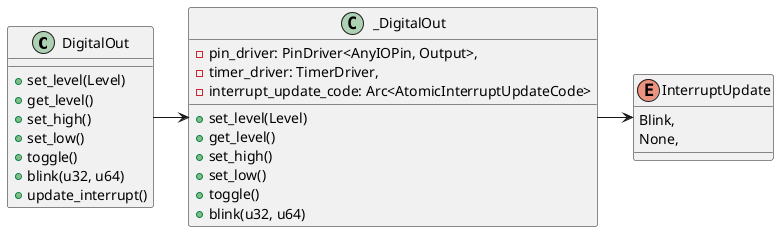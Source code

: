 @startuml digital_out

class DigitalOut{
    +set_level(Level)
    +get_level()
    +set_high()
    +set_low()
    +toggle()
    +blink(u32, u64)
    +update_interrupt()
}

class _DigitalOut {
    -pin_driver: PinDriver<AnyIOPin, Output>,
    -timer_driver: TimerDriver,
    -interrupt_update_code: Arc<AtomicInterruptUpdateCode>
    +set_level(Level)
    +get_level()
    +set_high()
    +set_low()
    +toggle()
    +blink(u32, u64)
}

enum InterruptUpdate {
    Blink,
    None,
}

_DigitalOut -> InterruptUpdate
DigitalOut -> _DigitalOut
@enduml

